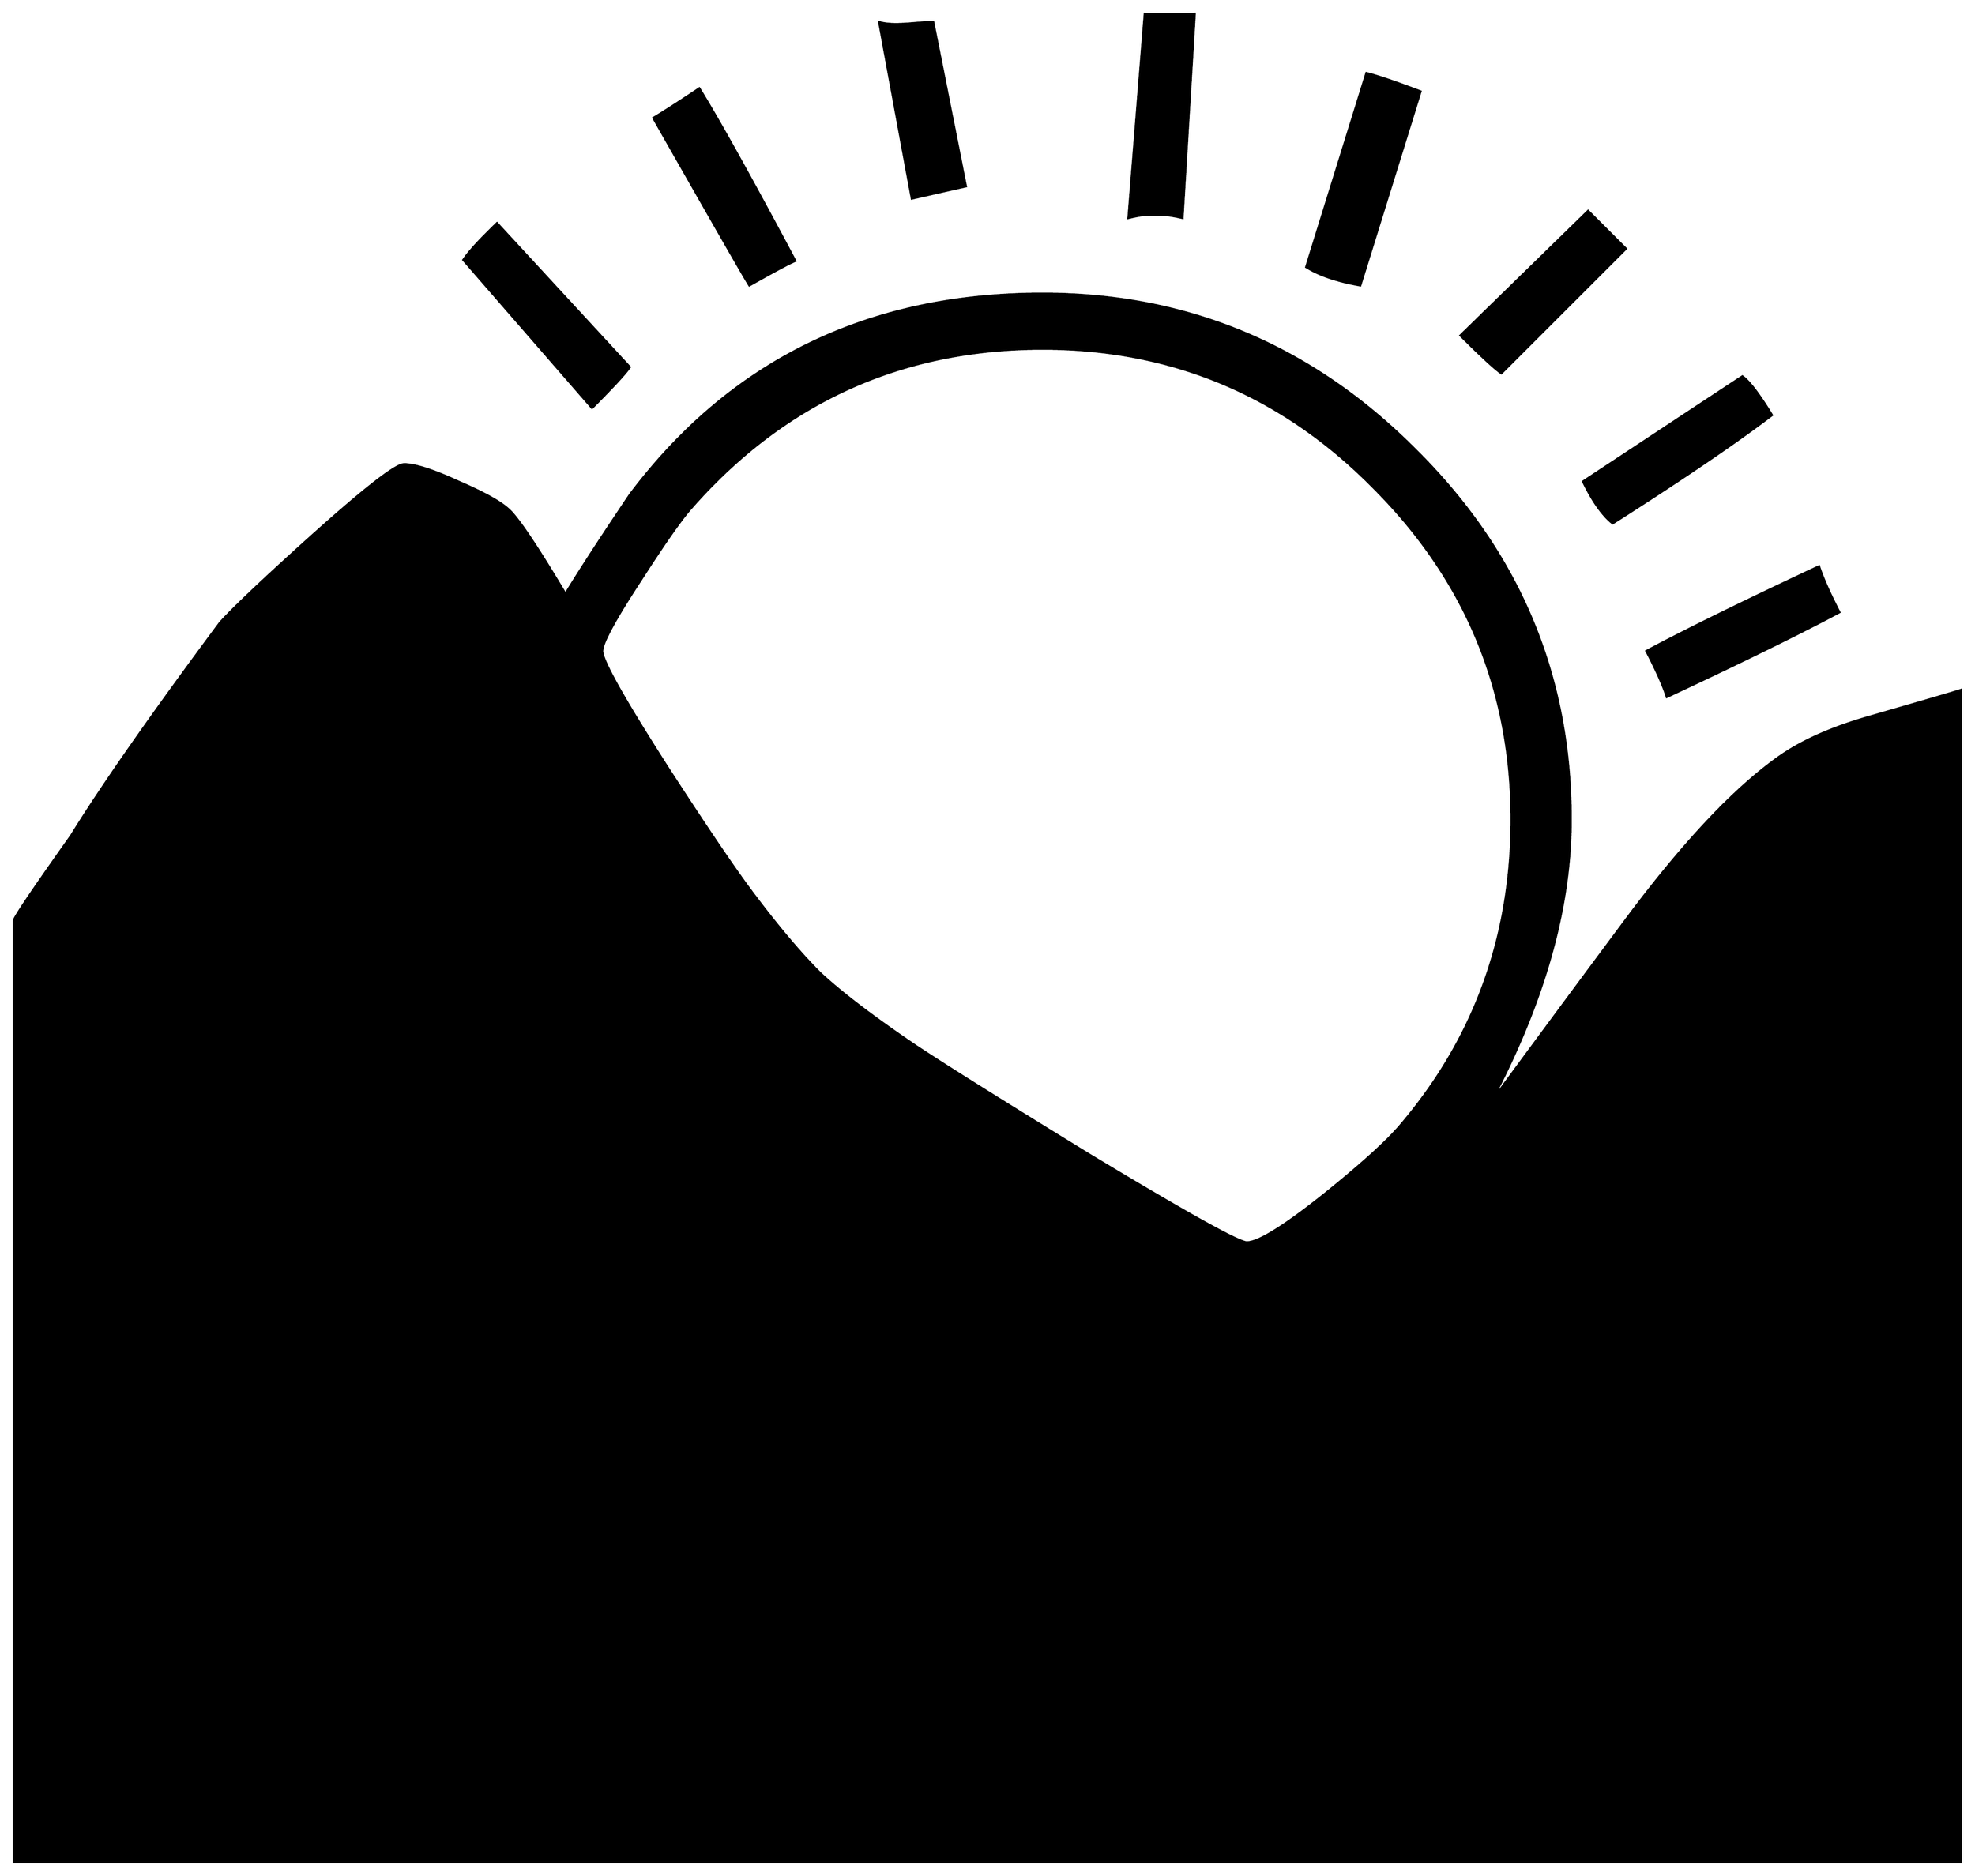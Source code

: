 


\begin{tikzpicture}[y=0.80pt, x=0.80pt, yscale=-1.0, xscale=1.0, inner sep=0pt, outer sep=0pt]
\begin{scope}[shift={(100.0,1665.0)},nonzero rule]
  \path[draw=.,fill=.,line width=1.600pt] (1660.0,-1216.0) --
    (1538.0,-1094.0) .. controls (1531.333,-1098.667) and
    (1518.0,-1111.0) .. (1498.0,-1131.0) -- (1623.0,-1253.0) --
    (1660.0,-1216.0) -- cycle(1803.0,-1053.0) .. controls
    (1767.0,-1025.667) and (1715.0,-990.333) .. (1647.0,-947.0) ..
    controls (1637.0,-955.0) and (1627.333,-968.667) ..
    (1618.0,-988.0) -- (1774.0,-1091.0) .. controls
    (1780.667,-1086.333) and (1790.333,-1073.667) .. (1803.0,-1053.0) --
    cycle(1459.0,-1370.0) -- (1400.0,-1180.0) .. controls
    (1377.333,-1184.0) and (1359.667,-1190.0) .. (1347.0,-1198.0) --
    (1406.0,-1388.0) .. controls (1416.667,-1385.333) and
    (1434.333,-1379.333) .. (1459.0,-1370.0) -- cycle(1869.0,-860.0)
    .. controls (1830.333,-839.333) and (1774.0,-811.667) ..
    (1700.0,-777.0) .. controls (1696.667,-787.667) and
    (1690.0,-802.667) .. (1680.0,-822.0) .. controls
    (1718.667,-842.667) and (1775.0,-870.333) .. (1849.0,-905.0) ..
    controls (1853.0,-893.0) and (1859.667,-878.0) ..
    (1869.0,-860.0) -- cycle(1238.0,-1446.0) -- (1226.0,-1246.0)
    .. controls (1217.333,-1248.0) and (1211.0,-1249.0) ..
    (1207.0,-1249.0) -- (1191.0,-1249.0) .. controls
    (1187.0,-1249.0) and (1181.0,-1248.0) .. (1173.0,-1246.0) --
    (1189.0,-1446.0) .. controls (1205.0,-1445.333) and
    (1221.333,-1445.333) .. (1238.0,-1446.0) --
    cycle(1014.0,-1277.0) .. controls (1002.0,-1274.333) and
    (984.333,-1270.333) .. (961.0,-1265.0) -- (929.0,-1438.0) ..
    controls (933.0,-1436.667) and (938.667,-1436.0) ..
    (946.0,-1436.0) .. controls (950.0,-1436.0) and
    (956.0,-1436.333) .. (964.0,-1437.0) .. controls
    (972.0,-1437.667) and (978.0,-1438.0) .. (982.0,-1438.0) --
    (1014.0,-1277.0) -- cycle(847.0,-1204.0) .. controls
    (843.0,-1202.667) and (828.0,-1194.667) .. (802.0,-1180.0) ..
    controls (797.333,-1187.333) and (766.0,-1242.0) ..
    (708.0,-1344.0) .. controls (718.0,-1350.0) and
    (733.0,-1359.667) .. (753.0,-1373.0) .. controls
    (772.333,-1341.667) and (803.667,-1285.333) .. (847.0,-1204.0) --
    cycle(685.0,-1100.0) .. controls (680.333,-1093.333) and
    (668.0,-1080.0) .. (648.0,-1060.0) -- (522.0,-1205.0) ..
    controls (527.333,-1213.0) and (538.333,-1225.0) ..
    (555.0,-1241.0) -- (685.0,-1100.0) -- cycle(1988.0,364.0) --
    (82.0,364.0) -- (82.0,-558.0) .. controls (82.0,-560.667) and
    (100.667,-588.333) .. (138.0,-641.0) .. controls (168.0,-689.667)
    and (216.667,-759.333) .. (284.0,-850.0) .. controls
    (298.667,-866.0) and (329.0,-894.667) .. (375.0,-936.0) ..
    controls (426.333,-982.0) and (456.0,-1005.0) ..
    (464.0,-1005.0) .. controls (474.667,-1005.0) and
    (492.333,-999.333) .. (517.0,-988.0) .. controls (541.667,-977.333)
    and (558.0,-968.333) .. (566.0,-961.0) .. controls
    (574.667,-953.667) and (593.333,-926.0) .. (622.0,-878.0) ..
    controls (635.333,-900.0) and (656.333,-932.333) .. (685.0,-975.0)
    .. controls (783.667,-1106.333) and (918.333,-1172.0) ..
    (1089.0,-1172.0) .. controls (1230.333,-1172.0) and
    (1351.667,-1121.333) .. (1453.0,-1020.0) .. controls
    (1555.0,-919.333) and (1606.0,-798.333) .. (1606.0,-657.0) ..
    controls (1606.0,-575.0) and (1582.333,-487.333) ..
    (1535.0,-394.0) -- (1535.0,-390.0) .. controls
    (1577.667,-448.0) and (1620.333,-505.667) .. (1663.0,-563.0) ..
    controls (1717.0,-635.0) and (1765.333,-686.333) ..
    (1808.0,-717.0) .. controls (1830.0,-733.0) and
    (1859.333,-746.333) .. (1896.0,-757.0) .. controls
    (1956.0,-774.333) and (1986.667,-783.333) .. (1988.0,-784.0) --
    (1988.0,364.0) -- cycle(1548.0,-657.0) .. controls
    (1548.0,-783.667) and (1503.0,-892.0) .. (1413.0,-982.0) ..
    controls (1323.667,-1072.667) and (1215.667,-1118.0) ..
    (1089.0,-1118.0) .. controls (951.0,-1118.0) and
    (836.333,-1066.0) .. (745.0,-962.0) .. controls (735.0,-950.667)
    and (718.667,-927.333) .. (696.0,-892.0) .. controls
    (670.667,-853.333) and (658.0,-830.0) .. (658.0,-822.0) ..
    controls (658.0,-812.667) and (679.333,-774.667) .. (722.0,-708.0)
    .. controls (758.667,-651.333) and (785.667,-611.333) ..
    (803.0,-588.0) .. controls (828.333,-554.0) and (851.0,-527.0)
    .. (871.0,-507.0) .. controls (891.667,-487.667) and
    (922.667,-464.0) .. (964.0,-436.0) .. controls (992.0,-417.333)
    and (1048.333,-382.0) .. (1133.0,-330.0) .. controls
    (1229.0,-272.0) and (1281.0,-243.0) .. (1289.0,-243.0) ..
    controls (1300.333,-243.0) and (1326.0,-259.0) ..
    (1366.0,-291.0) .. controls (1400.667,-319.0) and
    (1424.667,-340.667) .. (1438.0,-356.0) .. controls
    (1511.333,-441.333) and (1548.0,-541.667) .. (1548.0,-657.0) --
    cycle;
\end{scope}

\end{tikzpicture}

